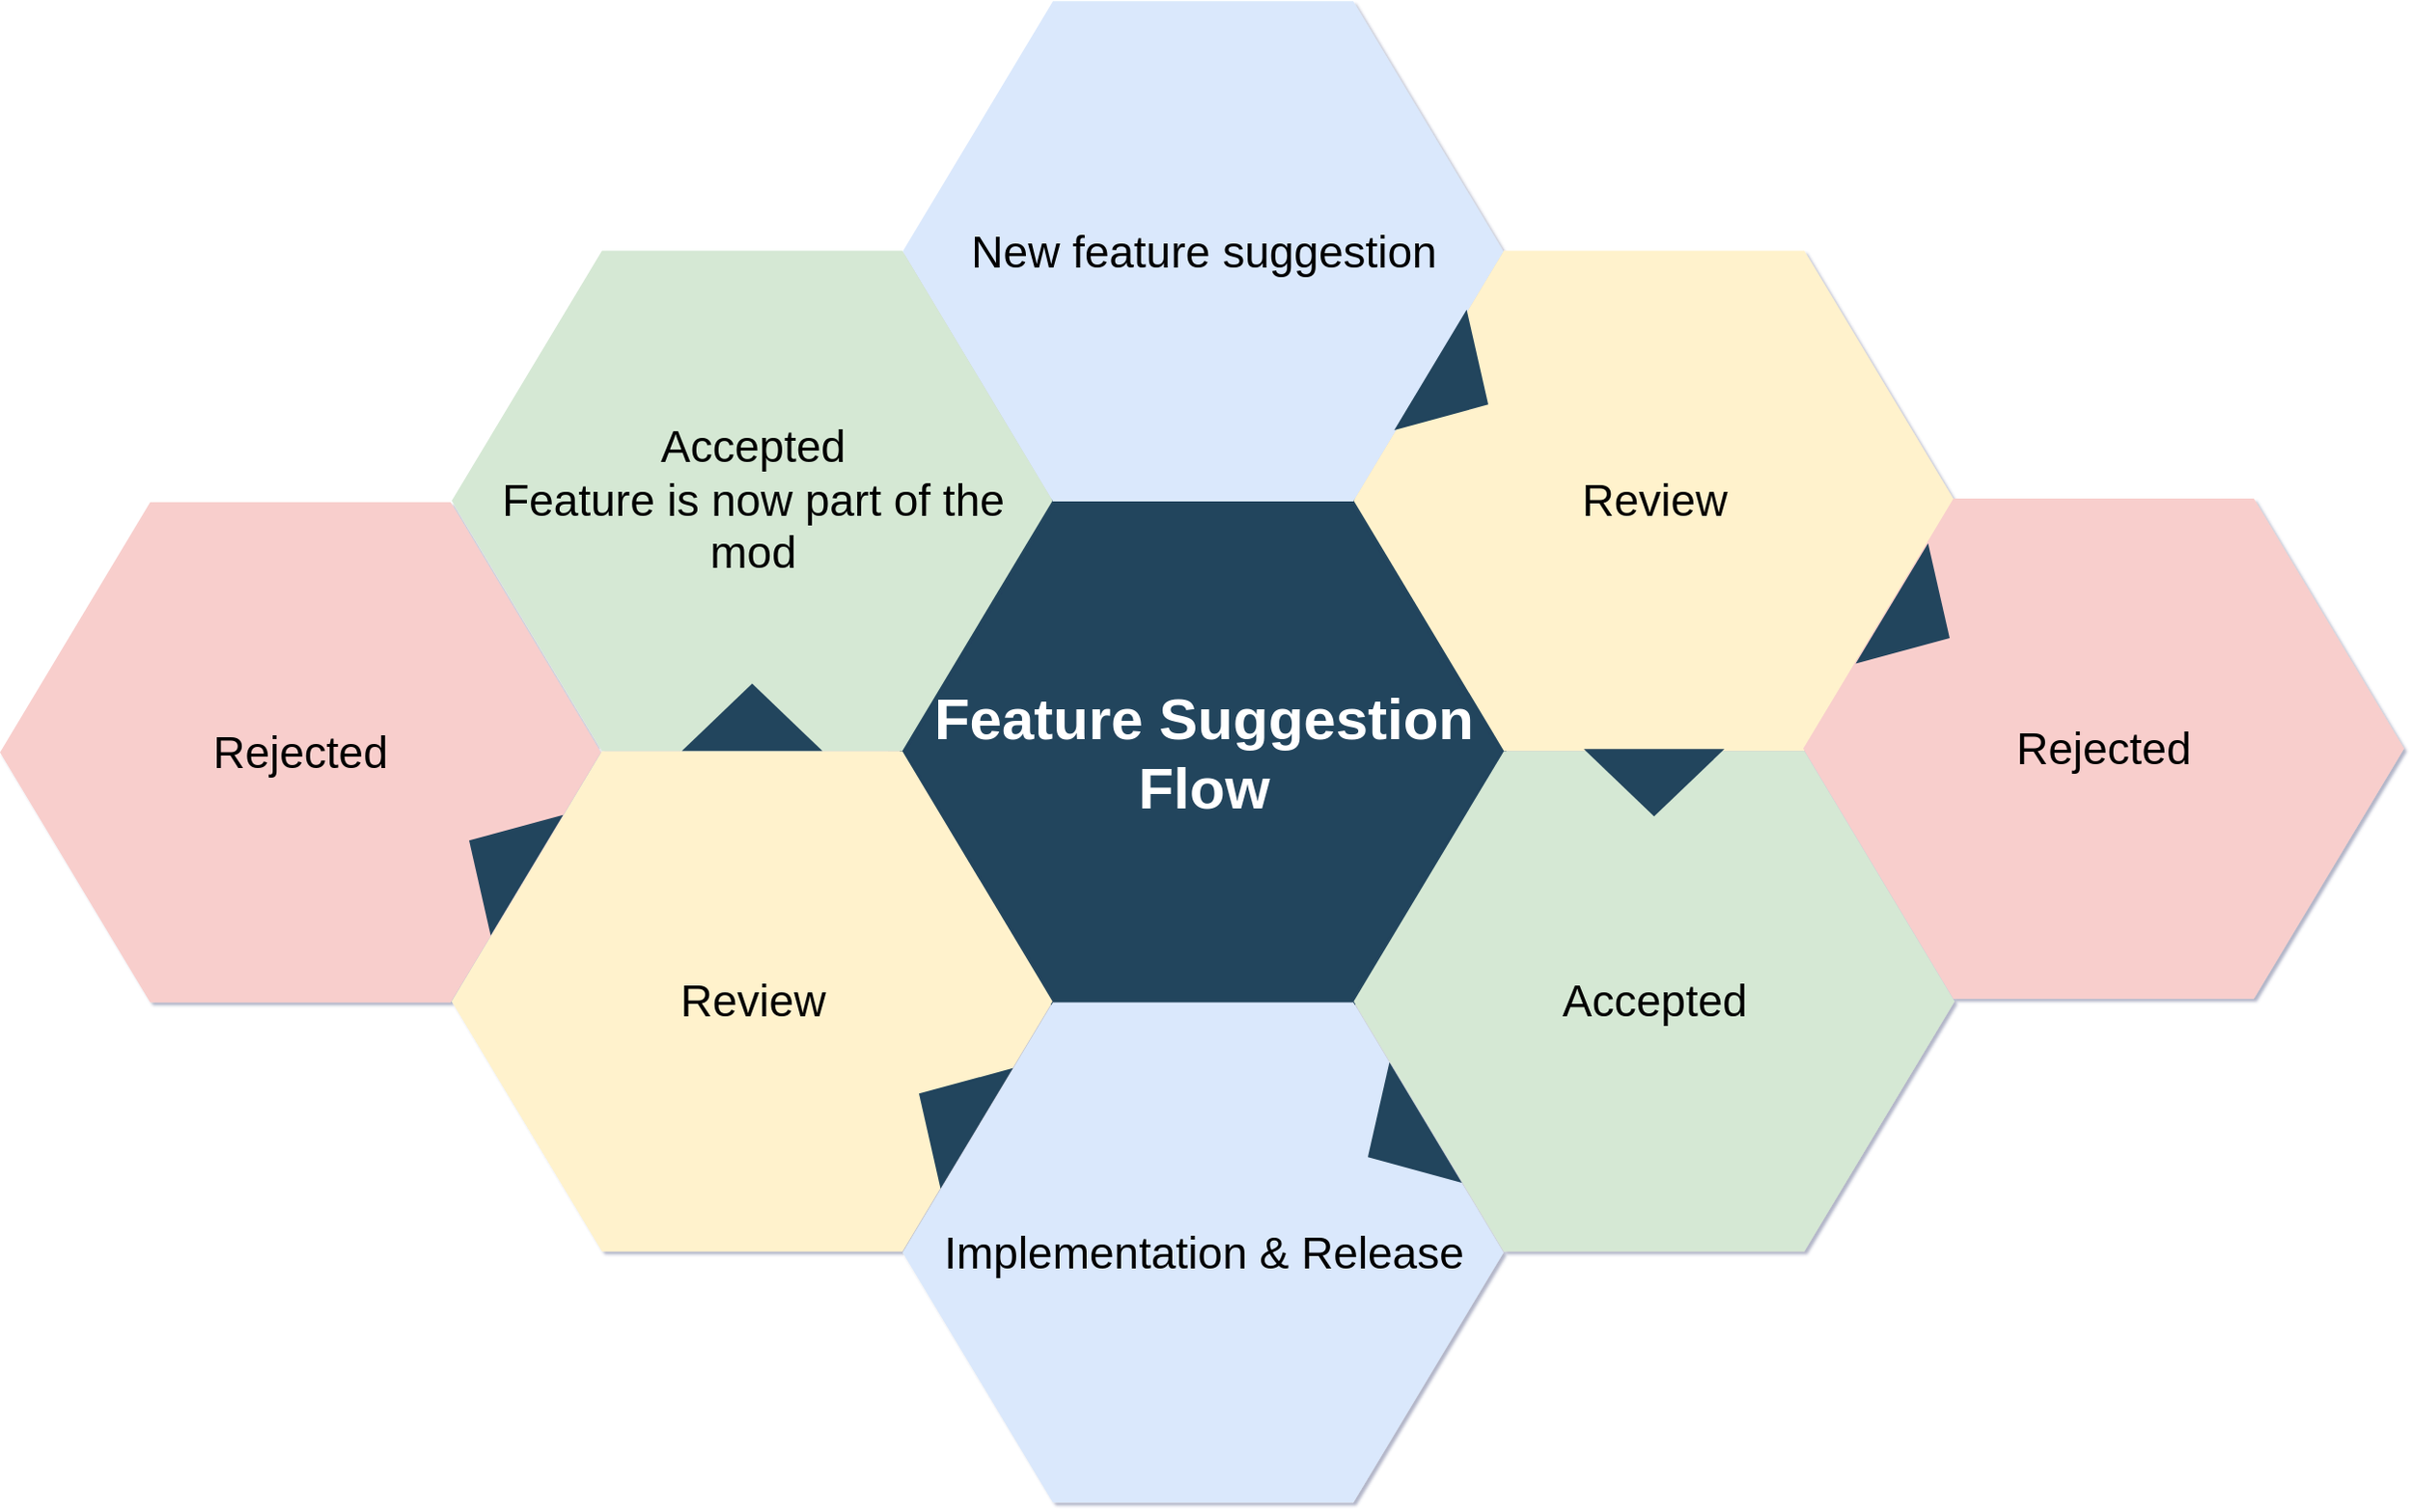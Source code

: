 <mxfile version="13.7.7" type="device"><diagram id="07fea595-8f29-1299-0266-81d95cde20df" name="Page-1"><mxGraphModel dx="3200" dy="-1365" grid="1" gridSize="10" guides="1" tooltips="1" connect="1" arrows="1" fold="1" page="1" pageScale="1" pageWidth="1169" pageHeight="827" background="#ffffff" math="0" shadow="1"><root><mxCell id="0"/><mxCell id="1" parent="0"/><mxCell id="644" value="&lt;font color=&quot;#ffffff&quot;&gt;&lt;span style=&quot;font-size: 30px&quot;&gt;&lt;b&gt;Feature Suggestion Flow&lt;/b&gt;&lt;/span&gt;&lt;/font&gt;" style="shape=hexagon;perimeter=hexagonPerimeter2;whiteSpace=wrap;html=1;shadow=0;labelBackgroundColor=none;strokeColor=#23445D;fillColor=#23445D;gradientColor=none;fontFamily=Helvetica;fontSize=23;fontColor=#23445d;align=center;strokeWidth=3;sketch=0;" parent="1" vertex="1"><mxGeometry x="428.579" y="2764.798" width="311.842" height="259.868" as="geometry"/></mxCell><mxCell id="645" value="" style="triangle;whiteSpace=wrap;html=1;shadow=0;labelBackgroundColor=none;strokeColor=none;fillColor=#FFFFFF;fontFamily=Helvetica;fontSize=17;fontColor=#23445d;align=center;rotation=90;gradientColor=none;flipV=1;flipH=1;opacity=20;sketch=0;" parent="1" vertex="1"><mxGeometry x="309.5" y="2782.667" width="72" height="152" as="geometry"/></mxCell><mxCell id="646" value="&lt;font style=&quot;font-size: 23px&quot;&gt;New feature suggestion&lt;/font&gt;" style="shape=hexagon;perimeter=hexagonPerimeter2;whiteSpace=wrap;html=1;shadow=0;labelBackgroundColor=none;fillColor=#dae8fc;fontFamily=Helvetica;fontSize=23;align=center;strokeWidth=3;strokeColor=none;sketch=0;" parent="1" vertex="1"><mxGeometry x="428.579" y="2504.667" width="311.842" height="259.868" as="geometry"/></mxCell><mxCell id="647" value="&lt;font style=&quot;font-size: 23px&quot;&gt;Review&lt;/font&gt;" style="shape=hexagon;perimeter=hexagonPerimeter2;whiteSpace=wrap;html=1;shadow=0;labelBackgroundColor=none;fillColor=#fff2cc;fontFamily=Helvetica;fontSize=23;align=center;strokeWidth=3;strokeColor=none;sketch=0;" parent="1" vertex="1"><mxGeometry x="662.658" y="2634.2" width="311.842" height="259.868" as="geometry"/></mxCell><mxCell id="648" value="&lt;font style=&quot;font-size: 23px&quot;&gt;Accepted&lt;/font&gt;" style="shape=hexagon;perimeter=hexagonPerimeter2;whiteSpace=wrap;html=1;shadow=0;labelBackgroundColor=none;fillColor=#d5e8d4;fontFamily=Helvetica;fontSize=23;align=center;strokeWidth=3;strokeColor=none;sketch=0;" parent="1" vertex="1"><mxGeometry x="662.658" y="2894.265" width="311.842" height="259.868" as="geometry"/></mxCell><mxCell id="649" value="&lt;font style=&quot;font-size: 23px&quot;&gt;Implementation &amp;amp; Release&lt;/font&gt;" style="shape=hexagon;perimeter=hexagonPerimeter2;whiteSpace=wrap;html=1;shadow=0;labelBackgroundColor=none;fillColor=#dae8fc;fontFamily=Helvetica;fontSize=23;align=center;strokeWidth=3;strokeColor=none;sketch=0;" parent="1" vertex="1"><mxGeometry x="428.579" y="3024.798" width="311.842" height="259.868" as="geometry"/></mxCell><mxCell id="650" value="&lt;font style=&quot;font-size: 23px&quot;&gt;Review&lt;/font&gt;" style="shape=hexagon;perimeter=hexagonPerimeter2;whiteSpace=wrap;html=1;shadow=0;labelBackgroundColor=none;fillColor=#fff2cc;fontFamily=Helvetica;fontSize=23;align=center;strokeWidth=3;strokeColor=none;sketch=0;" parent="1" vertex="1"><mxGeometry x="194.5" y="2894.265" width="311.842" height="259.868" as="geometry"/></mxCell><mxCell id="651" value="&lt;font style=&quot;font-size: 23px&quot;&gt;Accepted&lt;br&gt;Feature is now part of the mod&lt;br&gt;&lt;/font&gt;" style="shape=hexagon;perimeter=hexagonPerimeter2;whiteSpace=wrap;html=1;shadow=0;labelBackgroundColor=none;fillColor=#d5e8d4;fontFamily=Helvetica;fontSize=23;align=center;strokeWidth=3;strokeColor=none;sketch=0;" parent="1" vertex="1"><mxGeometry x="194.5" y="2634.2" width="311.842" height="259.868" as="geometry"/></mxCell><mxCell id="652" value="" style="triangle;whiteSpace=wrap;html=1;shadow=0;labelBackgroundColor=none;strokeColor=none;fillColor=#23445D;fontFamily=Helvetica;fontSize=17;fontColor=#23445d;align=center;rotation=31;gradientColor=none;strokeWidth=3;sketch=0;" parent="1" vertex="1"><mxGeometry x="700" y="2668.667" width="35" height="73" as="geometry"/></mxCell><mxCell id="653" value="" style="triangle;whiteSpace=wrap;html=1;shadow=0;labelBackgroundColor=none;strokeColor=none;fillColor=#23445D;fontFamily=Helvetica;fontSize=17;fontColor=#23445d;align=center;rotation=31;gradientColor=none;flipH=1;strokeWidth=3;sketch=0;" parent="1" vertex="1"><mxGeometry x="434.5" y="3044.667" width="35" height="73" as="geometry"/></mxCell><mxCell id="655" value="" style="triangle;whiteSpace=wrap;html=1;shadow=0;labelBackgroundColor=none;strokeColor=none;fillColor=#23445D;fontFamily=Helvetica;fontSize=17;fontColor=#23445d;align=center;rotation=329;gradientColor=none;flipH=1;strokeWidth=3;sketch=0;" parent="1" vertex="1"><mxGeometry x="667.5" y="3059.667" width="35" height="73" as="geometry"/></mxCell><mxCell id="656" value="" style="triangle;whiteSpace=wrap;html=1;shadow=0;labelBackgroundColor=none;strokeColor=none;fillColor=#23445D;fontFamily=Helvetica;fontSize=17;fontColor=#23445d;align=center;rotation=90;gradientColor=none;strokeWidth=3;sketch=0;" parent="1" vertex="1"><mxGeometry x="801.079" y="2874.167" width="35" height="73" as="geometry"/></mxCell><mxCell id="657" value="" style="triangle;whiteSpace=wrap;html=1;shadow=0;labelBackgroundColor=none;strokeColor=none;fillColor=#23445D;fontFamily=Helvetica;fontSize=17;fontColor=#23445d;align=center;rotation=90;gradientColor=none;flipH=1;strokeWidth=3;sketch=0;" parent="1" vertex="1"><mxGeometry x="332.921" y="2840.167" width="35" height="73" as="geometry"/></mxCell><mxCell id="fqGQAMe784OWyW7GMEmb-657" value="&lt;font style=&quot;font-size: 23px&quot;&gt;Rejected&lt;/font&gt;" style="shape=hexagon;perimeter=hexagonPerimeter2;whiteSpace=wrap;html=1;shadow=0;labelBackgroundColor=none;fillColor=#f8cecc;fontFamily=Helvetica;fontSize=23;align=center;strokeWidth=3;strokeColor=none;sketch=0;" vertex="1" parent="1"><mxGeometry x="-40" y="2764.93" width="311.842" height="259.868" as="geometry"/></mxCell><mxCell id="fqGQAMe784OWyW7GMEmb-658" value="" style="triangle;whiteSpace=wrap;html=1;shadow=0;labelBackgroundColor=none;strokeColor=none;fillColor=#23445D;fontFamily=Helvetica;fontSize=17;fontColor=#23445d;align=center;rotation=31;gradientColor=none;strokeWidth=3;direction=west;sketch=0;" vertex="1" parent="1"><mxGeometry x="201" y="2913.17" width="35" height="73" as="geometry"/></mxCell><mxCell id="fqGQAMe784OWyW7GMEmb-659" value="&lt;font style=&quot;font-size: 23px&quot;&gt;Rejected&lt;/font&gt;" style="shape=hexagon;perimeter=hexagonPerimeter2;whiteSpace=wrap;html=1;shadow=0;labelBackgroundColor=none;fillColor=#f8cecc;fontFamily=Helvetica;fontSize=23;align=center;strokeWidth=3;strokeColor=none;sketch=0;" vertex="1" parent="1"><mxGeometry x="896" y="2763" width="311.842" height="259.868" as="geometry"/></mxCell><mxCell id="fqGQAMe784OWyW7GMEmb-660" value="" style="triangle;whiteSpace=wrap;html=1;shadow=0;labelBackgroundColor=none;strokeColor=none;fillColor=#23445D;fontFamily=Helvetica;fontSize=17;fontColor=#23445d;align=center;rotation=31;gradientColor=none;strokeWidth=3;direction=east;sketch=0;" vertex="1" parent="1"><mxGeometry x="939.5" y="2790.0" width="35" height="73" as="geometry"/></mxCell></root></mxGraphModel></diagram></mxfile>